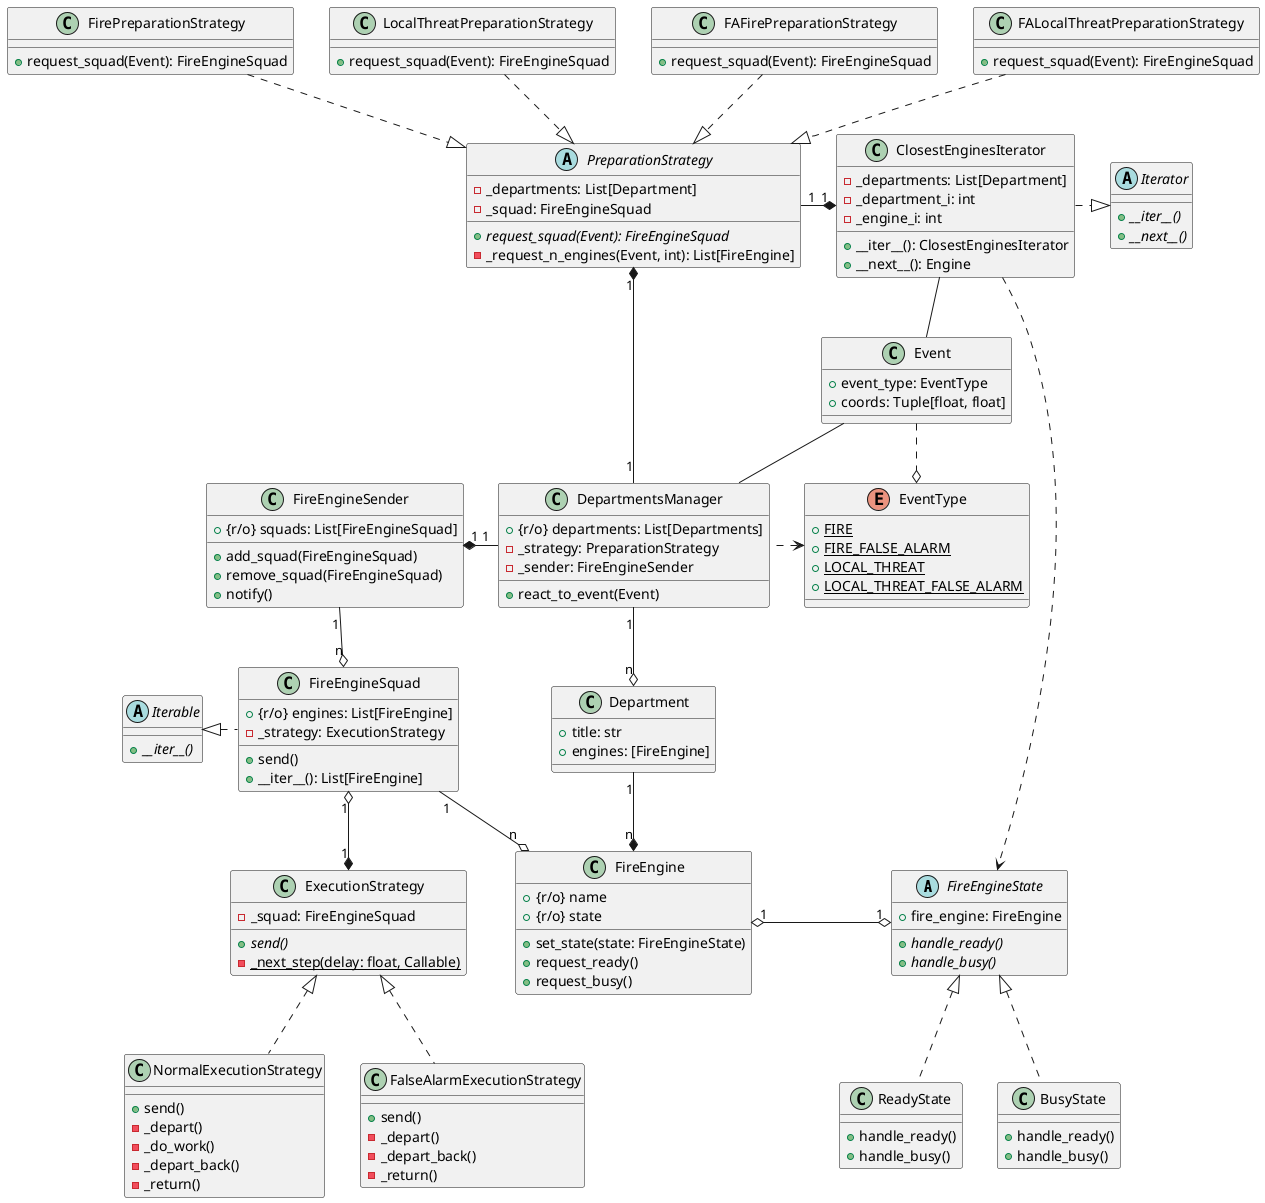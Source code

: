 @startuml

abstract class FireEngineState {
    + fire_engine: FireEngine
    + {abstract} handle_ready()
    + {abstract} handle_busy()
}
class ReadyState {
    + handle_ready()
    + handle_busy()
}
class BusyState {
    + handle_ready()
    + handle_busy()
}
ReadyState .u-|> FireEngineState
BusyState .u-|> FireEngineState

class FireEngine {
    + {r/o} name
    + {r/o} state
    + set_state(state: FireEngineState)
    + request_ready()
    + request_busy()
}
FireEngine "1" o-r-o "1" FireEngineState

abstract class Iterable {
    + {abstract} __iter__()
}
class FireEngineSquad {
    + {r/o} engines: List[FireEngine]
    - _strategy: ExecutionStrategy
    + send()
    + __iter__(): List[FireEngine]
}
FireEngineSquad "1" --o "n" FireEngine
FireEngineSquad "1" o-d-* "1" ExecutionStrategy


enum EventType {
    + {static} FIRE
    + {static} FIRE_FALSE_ALARM
    + {static} LOCAL_THREAT
    + {static} LOCAL_THREAT_FALSE_ALARM
}
class Event {
    + event_type: EventType
    + coords: Tuple[float, float]
}
Event .d-o EventType

class Department {
    + title: str
    + engines: [FireEngine]
}
abstract class Iterator {
    + {abstract} __iter__()
    + {abstract} __next__()
}
class ClosestEnginesIterator {
    - _departments: List[Department]
    - _department_i: int
    - _engine_i: int
    + __iter__(): ClosestEnginesIterator
    + __next__(): Engine
}
ClosestEnginesIterator .-r|> Iterator
ClosestEnginesIterator -- Event
ClosestEnginesIterator .-> FireEngineState

Department "1" --* "n" FireEngine

abstract class PreparationStrategy {
    - _departments: List[Department]
    - _squad: FireEngineSquad
    + {abstract}  request_squad(Event): FireEngineSquad
    - _request_n_engines(Event, int): List[FireEngine]
}
PreparationStrategy "1" -r-* "1" ClosestEnginesIterator
class FirePreparationStrategy {
    + request_squad(Event): FireEngineSquad
}
class LocalThreatPreparationStrategy {
    + request_squad(Event): FireEngineSquad
}
class FAFirePreparationStrategy {
    + request_squad(Event): FireEngineSquad
}
class FALocalThreatPreparationStrategy {
    + request_squad(Event): FireEngineSquad
}
FirePreparationStrategy .d-|> PreparationStrategy
LocalThreatPreparationStrategy .d-|> PreparationStrategy
FAFirePreparationStrategy .d-|> PreparationStrategy
FALocalThreatPreparationStrategy .d-|> PreparationStrategy

class ExecutionStrategy {
    - _squad: FireEngineSquad
    + {abstract} send()
    - {static} _next_step(delay: float, Callable)
}
class NormalExecutionStrategy {
    + send()
    - _depart()
    - _do_work()
    - _depart_back()
    - _return()
}
class FalseAlarmExecutionStrategy {
    + send()
    - _depart()
    - _depart_back()
    - _return()
}
NormalExecutionStrategy .u-|> ExecutionStrategy
FalseAlarmExecutionStrategy .u-|> ExecutionStrategy


class DepartmentsManager {
    + {r/o} departments: List[Departments]
    - _strategy: PreparationStrategy
    - _sender: FireEngineSender
    + react_to_event(Event)
}
DepartmentsManager "1" -u-* "1" PreparationStrategy
DepartmentsManager -r- Event
DepartmentsManager .l-> EventType
DepartmentsManager "1" --o "n" Department


class FireEngineSender {
    + {r/o} squads: List[FireEngineSquad]
    + add_squad(FireEngineSquad)
    + remove_squad(FireEngineSquad)
    + notify()
}
DepartmentsManager "1" -l-* "1" FireEngineSender
FireEngineSquad .u|> Iterable
FireEngineSender "1" -d-o "n" FireEngineSquad

@enduml